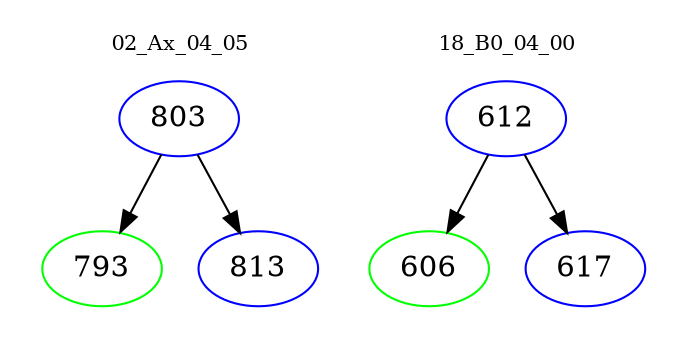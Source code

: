 digraph{
subgraph cluster_0 {
color = white
label = "02_Ax_04_05";
fontsize=10;
T0_803 [label="803", color="blue"]
T0_803 -> T0_793 [color="black"]
T0_793 [label="793", color="green"]
T0_803 -> T0_813 [color="black"]
T0_813 [label="813", color="blue"]
}
subgraph cluster_1 {
color = white
label = "18_B0_04_00";
fontsize=10;
T1_612 [label="612", color="blue"]
T1_612 -> T1_606 [color="black"]
T1_606 [label="606", color="green"]
T1_612 -> T1_617 [color="black"]
T1_617 [label="617", color="blue"]
}
}

